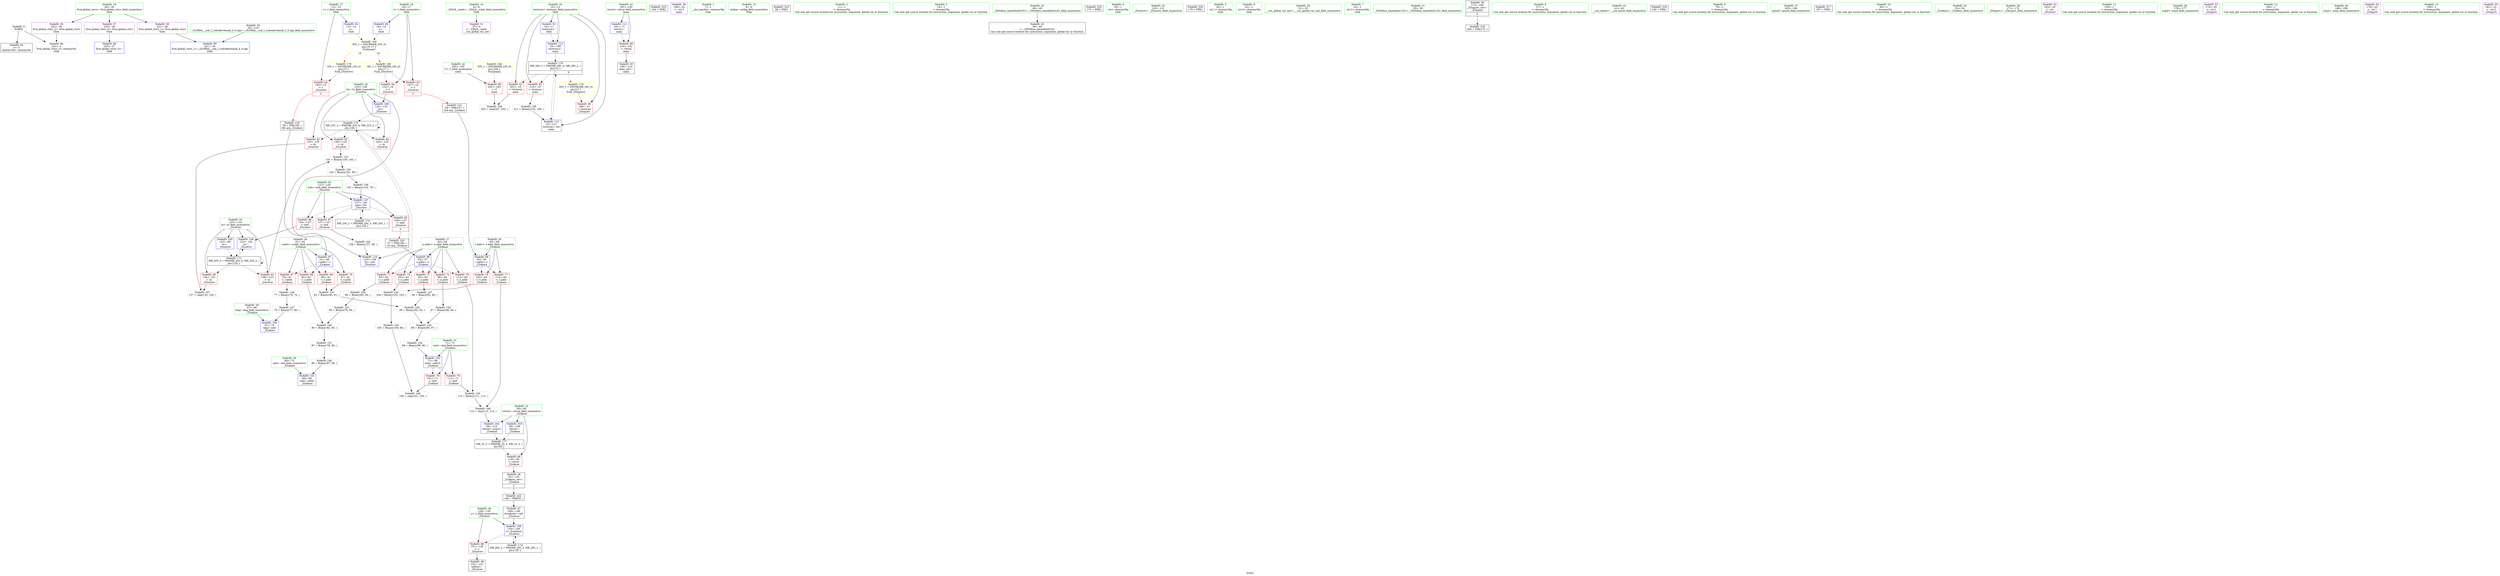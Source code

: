 digraph "SVFG" {
	label="SVFG";

	Node0x5630475f7c10 [shape=record,color=grey,label="{NodeID: 0\nNullPtr}"];
	Node0x5630475f7c10 -> Node0x56304760e3a0[style=solid];
	Node0x5630475f7c10 -> Node0x56304760e770[style=solid];
	Node0x563047620980 [shape=record,color=yellow,style=double,label="{NodeID: 180\n18V_1 = ENCHI(MR_18V_0)\npts\{17 \}\nFun[_Z5solvev]}"];
	Node0x563047620980 -> Node0x5630476104f0[style=dashed];
	Node0x563047620980 -> Node0x5630476105c0[style=dashed];
	Node0x56304760e870 [shape=record,color=blue,label="{NodeID: 97\n61\<--56\nr.addr\<--r\n_Z2okxxx\n}"];
	Node0x56304760e870 -> Node0x563047610760[style=dashed];
	Node0x56304760e870 -> Node0x563047610830[style=dashed];
	Node0x56304760e870 -> Node0x563047610900[style=dashed];
	Node0x56304760e870 -> Node0x5630476109d0[style=dashed];
	Node0x56304760c810 [shape=record,color=green,label="{NodeID: 14\n4\<--6\n_ZStL8__ioinit\<--_ZStL8__ioinit_field_insensitive\nGlob }"];
	Node0x56304760c810 -> Node0x56304760f9d0[style=solid];
	Node0x5630476121a0 [shape=record,color=yellow,style=double,label="{NodeID: 194\n33V_1 = ENCHI(MR_33V_0)\npts\{194 \}\nFun[main]}"];
	Node0x5630476121a0 -> Node0x563047611a10[style=dashed];
	Node0x563047613460 [shape=record,color=blue,label="{NodeID: 111\n191\<--11\nretval\<--\nmain\n}"];
	Node0x563047613460 -> Node0x563047611940[style=dashed];
	Node0x56304760d580 [shape=record,color=green,label="{NodeID: 28\n65\<--66\nt.addr\<--t.addr_field_insensitive\n_Z2okxxx\n}"];
	Node0x56304760d580 -> Node0x563047610eb0[style=solid];
	Node0x56304760d580 -> Node0x563047610f80[style=solid];
	Node0x56304760d580 -> Node0x56304760ea10[style=solid];
	Node0x56304760e1d0 [shape=record,color=green,label="{NodeID: 42\n193\<--194\nT\<--T_field_insensitive\nmain\n}"];
	Node0x56304760e1d0 -> Node0x563047611a10[style=solid];
	Node0x56304762c190 [shape=record,color=black,label="{NodeID: 222\n164 = PHI()\n}"];
	Node0x56304760fde0 [shape=record,color=purple,label="{NodeID: 56\n196\<--24\n\<--.str.3\nmain\n}"];
	Node0x5630476166d0 [shape=record,color=grey,label="{NodeID: 153\n141 = Binary(139, 140, )\n}"];
	Node0x5630476166d0 -> Node0x5630476169d0[style=solid];
	Node0x5630476109d0 [shape=record,color=red,label="{NodeID: 70\n91\<--61\n\<--r.addr\n_Z2okxxx\n}"];
	Node0x5630476109d0 -> Node0x563047616550[style=solid];
	Node0x563047617bd0 [shape=record,color=grey,label="{NodeID: 167\n137 = cmp(135, 136, )\n}"];
	Node0x563047611530 [shape=record,color=red,label="{NodeID: 84\n162\<--125\n\<--hi\n_Z5solvev\n}"];
	Node0x56304760b850 [shape=record,color=green,label="{NodeID: 1\n7\<--1\n__dso_handle\<--dummyObj\nGlob }"];
	Node0x56304760e940 [shape=record,color=blue,label="{NodeID: 98\n63\<--57\nn.addr\<--n\n_Z2okxxx\n}"];
	Node0x56304760e940 -> Node0x563047610aa0[style=dashed];
	Node0x56304760e940 -> Node0x563047610b70[style=dashed];
	Node0x56304760e940 -> Node0x563047610c40[style=dashed];
	Node0x56304760e940 -> Node0x563047610d10[style=dashed];
	Node0x56304760e940 -> Node0x563047610de0[style=dashed];
	Node0x56304760c910 [shape=record,color=green,label="{NodeID: 15\n8\<--9\nmdbg\<--mdbg_field_insensitive\nGlob }"];
	Node0x563047612280 [shape=record,color=yellow,style=double,label="{NodeID: 195\n35V_1 = ENCHI(MR_35V_0)\npts\{15 17 \}\nFun[main]|{<s0>10|<s1>10}}"];
	Node0x563047612280:s0 -> Node0x563047620870[style=dashed,color=red];
	Node0x563047612280:s1 -> Node0x563047620980[style=dashed,color=red];
	Node0x563047613530 [shape=record,color=blue,label="{NodeID: 112\n10\<--199\ntestnum\<--\nmain\n}"];
	Node0x563047613530 -> Node0x56304761d550[style=dashed];
	Node0x56304760d650 [shape=record,color=green,label="{NodeID: 29\n67\<--68\nbeg\<--beg_field_insensitive\n_Z2okxxx\n}"];
	Node0x56304760d650 -> Node0x56304760eae0[style=solid];
	Node0x56304760e2a0 [shape=record,color=green,label="{NodeID: 43\n28\<--216\n_GLOBAL__sub_I_rudradevbasak_0_0.cpp\<--_GLOBAL__sub_I_rudradevbasak_0_0.cpp_field_insensitive\n}"];
	Node0x56304760e2a0 -> Node0x563047611ee0[style=solid];
	Node0x56304762c290 [shape=record,color=black,label="{NodeID: 223\n38 = PHI()\n}"];
	Node0x56304760feb0 [shape=record,color=purple,label="{NodeID: 57\n220\<--26\nllvm.global_ctors_0\<--llvm.global_ctors\nGlob }"];
	Node0x56304760feb0 -> Node0x563047611de0[style=solid];
	Node0x563047616850 [shape=record,color=grey,label="{NodeID: 154\n99 = Binary(98, 80, )\n}"];
	Node0x563047616850 -> Node0x56304760ec80[style=solid];
	Node0x563047610aa0 [shape=record,color=red,label="{NodeID: 71\n83\<--63\n\<--n.addr\n_Z2okxxx\n}"];
	Node0x563047610aa0 -> Node0x563047616e50[style=solid];
	Node0x563047617d50 [shape=record,color=grey,label="{NodeID: 168\n203 = cmp(201, 202, )\n}"];
	Node0x563047611600 [shape=record,color=red,label="{NodeID: 85\n146\<--127\n\<--mid\n_Z5solvev\n|{<s0>3}}"];
	Node0x563047611600:s0 -> Node0x56304762bbb0[style=solid,color=red];
	Node0x56304760b8e0 [shape=record,color=green,label="{NodeID: 2\n11\<--1\n\<--dummyObj\nCan only get source location for instruction, argument, global var or function.}"];
	Node0x56304760ea10 [shape=record,color=blue,label="{NodeID: 99\n65\<--58\nt.addr\<--t\n_Z2okxxx\n}"];
	Node0x56304760ea10 -> Node0x563047610eb0[style=dashed];
	Node0x56304760ea10 -> Node0x563047610f80[style=dashed];
	Node0x56304760ca10 [shape=record,color=green,label="{NodeID: 16\n10\<--12\ntestnum\<--testnum_field_insensitive\nGlob }"];
	Node0x56304760ca10 -> Node0x5630476101b0[style=solid];
	Node0x56304760ca10 -> Node0x563047610280[style=solid];
	Node0x56304760ca10 -> Node0x563047610350[style=solid];
	Node0x56304760ca10 -> Node0x563047611ae0[style=solid];
	Node0x56304760ca10 -> Node0x563047613530[style=solid];
	Node0x56304760ca10 -> Node0x563047613600[style=solid];
	Node0x563047613600 [shape=record,color=blue,label="{NodeID: 113\n10\<--211\ntestnum\<--inc\nmain\n}"];
	Node0x563047613600 -> Node0x56304761d550[style=dashed];
	Node0x56304760d720 [shape=record,color=green,label="{NodeID: 30\n69\<--70\nend\<--end_field_insensitive\n_Z2okxxx\n}"];
	Node0x56304760d720 -> Node0x56304760ebb0[style=solid];
	Node0x56304760e3a0 [shape=record,color=black,label="{NodeID: 44\n2\<--3\ndummyVal\<--dummyVal\n}"];
	Node0x56304762c390 [shape=record,color=black,label="{NodeID: 224\n148 = PHI(55, )\n}"];
	Node0x56304762c390 -> Node0x56304760e670[style=solid];
	Node0x56304760ffb0 [shape=record,color=purple,label="{NodeID: 58\n221\<--26\nllvm.global_ctors_1\<--llvm.global_ctors\nGlob }"];
	Node0x56304760ffb0 -> Node0x563047611ee0[style=solid];
	Node0x5630476169d0 [shape=record,color=grey,label="{NodeID: 155\n142 = Binary(141, 80, )\n}"];
	Node0x5630476169d0 -> Node0x563047616b50[style=solid];
	Node0x563047610b70 [shape=record,color=red,label="{NodeID: 72\n93\<--63\n\<--n.addr\n_Z2okxxx\n}"];
	Node0x563047610b70 -> Node0x563047615dd0[style=solid];
	Node0x563047617ed0 [shape=record,color=grey,label="{NodeID: 169\n106 = cmp(101, 105, )\n}"];
	Node0x5630476116d0 [shape=record,color=red,label="{NodeID: 86\n154\<--127\n\<--mid\n_Z5solvev\n}"];
	Node0x5630476116d0 -> Node0x5630476132c0[style=solid];
	Node0x56304760b970 [shape=record,color=green,label="{NodeID: 3\n14\<--1\n\<--dummyObj\nCan only get source location for instruction, argument, global var or function.}"];
	Node0x56304760eae0 [shape=record,color=blue,label="{NodeID: 100\n67\<--79\nbeg\<--add\n_Z2okxxx\n}"];
	Node0x56304760cb10 [shape=record,color=green,label="{NodeID: 17\n13\<--15\nr\<--r_field_insensitive\nGlob }"];
	Node0x56304760cb10 -> Node0x563047610420[style=solid];
	Node0x56304760cb10 -> Node0x563047611be0[style=solid];
	Node0x56304760d7f0 [shape=record,color=green,label="{NodeID: 31\n71\<--72\nmid\<--mid_field_insensitive\n_Z2okxxx\n}"];
	Node0x56304760d7f0 -> Node0x563047611050[style=solid];
	Node0x56304760d7f0 -> Node0x563047611120[style=solid];
	Node0x56304760d7f0 -> Node0x56304760ec80[style=solid];
	Node0x56304760e4a0 [shape=record,color=black,label="{NodeID: 45\n39\<--40\n\<--_ZNSt8ios_base4InitD1Ev\nCan only get source location for instruction, argument, global var or function.}"];
	Node0x56304762c5c0 [shape=record,color=black,label="{NodeID: 225\n175 = PHI()\n}"];
	Node0x5630476100b0 [shape=record,color=purple,label="{NodeID: 59\n222\<--26\nllvm.global_ctors_2\<--llvm.global_ctors\nGlob }"];
	Node0x5630476100b0 -> Node0x56304760e770[style=solid];
	Node0x563047616b50 [shape=record,color=grey,label="{NodeID: 156\n143 = Binary(142, 78, )\n}"];
	Node0x563047616b50 -> Node0x563047613120[style=solid];
	Node0x563047610c40 [shape=record,color=red,label="{NodeID: 73\n96\<--63\n\<--n.addr\n_Z2okxxx\n}"];
	Node0x563047610c40 -> Node0x563047616250[style=solid];
	Node0x56304761d550 [shape=record,color=black,label="{NodeID: 170\nMR_28V_3 = PHI(MR_28V_4, MR_28V_2, )\npts\{12 \}\n|{|<s3>9}}"];
	Node0x56304761d550 -> Node0x563047610280[style=dashed];
	Node0x56304761d550 -> Node0x563047610350[style=dashed];
	Node0x56304761d550 -> Node0x563047613600[style=dashed];
	Node0x56304761d550:s3 -> Node0x56304761fd50[style=dashed,color=red];
	Node0x5630476117a0 [shape=record,color=red,label="{NodeID: 87\n157\<--127\n\<--mid\n_Z5solvev\n}"];
	Node0x5630476117a0 -> Node0x563047617750[style=solid];
	Node0x56304760ba00 [shape=record,color=green,label="{NodeID: 4\n18\<--1\n.str\<--dummyObj\nGlob }"];
	Node0x56304760ebb0 [shape=record,color=blue,label="{NodeID: 101\n69\<--88\nend\<--add4\n_Z2okxxx\n}"];
	Node0x56304760cc10 [shape=record,color=green,label="{NodeID: 18\n16\<--17\nt\<--t_field_insensitive\nGlob }"];
	Node0x56304760cc10 -> Node0x5630476104f0[style=solid];
	Node0x56304760cc10 -> Node0x5630476105c0[style=solid];
	Node0x56304760cc10 -> Node0x563047611ce0[style=solid];
	Node0x56304760d8c0 [shape=record,color=green,label="{NodeID: 32\n120\<--121\n_Z5solvev\<--_Z5solvev_field_insensitive\n}"];
	Node0x56304760e5a0 [shape=record,color=black,label="{NodeID: 46\n55\<--118\n_Z2okxxx_ret\<--\n_Z2okxxx\n|{<s0>3}}"];
	Node0x56304760e5a0:s0 -> Node0x56304762c390[style=solid,color=blue];
	Node0x56304762c690 [shape=record,color=black,label="{NodeID: 226\n179 = PHI()\n}"];
	Node0x5630476101b0 [shape=record,color=red,label="{NodeID: 60\n180\<--10\n\<--testnum\n_Z5inputv\n}"];
	Node0x563047616cd0 [shape=record,color=grey,label="{NodeID: 157\n79 = Binary(77, 80, )\n}"];
	Node0x563047616cd0 -> Node0x56304760eae0[style=solid];
	Node0x563047610d10 [shape=record,color=red,label="{NodeID: 74\n103\<--63\n\<--n.addr\n_Z2okxxx\n}"];
	Node0x563047610d10 -> Node0x563047617450[style=solid];
	Node0x56304761da50 [shape=record,color=black,label="{NodeID: 171\nMR_20V_3 = PHI(MR_20V_5, MR_20V_2, )\npts\{124 \}\n}"];
	Node0x56304761da50 -> Node0x5630476111f0[style=dashed];
	Node0x56304761da50 -> Node0x5630476112c0[style=dashed];
	Node0x56304761da50 -> Node0x5630476132c0[style=dashed];
	Node0x56304761da50 -> Node0x56304761da50[style=dashed];
	Node0x563047611870 [shape=record,color=red,label="{NodeID: 88\n151\<--129\n\<--z\n_Z5solvev\n}"];
	Node0x563047611870 -> Node0x56304760f760[style=solid];
	Node0x56304760ba90 [shape=record,color=green,label="{NodeID: 5\n20\<--1\n.str.1\<--dummyObj\nGlob }"];
	Node0x56304760ec80 [shape=record,color=blue,label="{NodeID: 102\n71\<--99\nmid\<--add10\n_Z2okxxx\n}"];
	Node0x56304760ec80 -> Node0x563047611050[style=dashed];
	Node0x56304760ec80 -> Node0x563047611120[style=dashed];
	Node0x56304760cd10 [shape=record,color=green,label="{NodeID: 19\n26\<--30\nllvm.global_ctors\<--llvm.global_ctors_field_insensitive\nGlob }"];
	Node0x56304760cd10 -> Node0x56304760feb0[style=solid];
	Node0x56304760cd10 -> Node0x56304760ffb0[style=solid];
	Node0x56304760cd10 -> Node0x5630476100b0[style=solid];
	Node0x56304760d9c0 [shape=record,color=green,label="{NodeID: 33\n123\<--124\nlo\<--lo_field_insensitive\n_Z5solvev\n}"];
	Node0x56304760d9c0 -> Node0x5630476111f0[style=solid];
	Node0x56304760d9c0 -> Node0x5630476112c0[style=solid];
	Node0x56304760d9c0 -> Node0x563047612fc0[style=solid];
	Node0x56304760d9c0 -> Node0x5630476132c0[style=solid];
	Node0x56304760e670 [shape=record,color=black,label="{NodeID: 47\n149\<--148\nfrombool\<--call\n_Z5solvev\n}"];
	Node0x56304760e670 -> Node0x5630476131f0[style=solid];
	Node0x563047610280 [shape=record,color=red,label="{NodeID: 61\n201\<--10\n\<--testnum\nmain\n}"];
	Node0x563047610280 -> Node0x563047617d50[style=solid];
	Node0x563047616e50 [shape=record,color=grey,label="{NodeID: 158\n84 = Binary(83, 80, )\n}"];
	Node0x563047616e50 -> Node0x5630476172d0[style=solid];
	Node0x563047610de0 [shape=record,color=red,label="{NodeID: 75\n112\<--63\n\<--n.addr\n_Z2okxxx\n}"];
	Node0x563047610de0 -> Node0x56304760f680[style=solid];
	Node0x56304761df50 [shape=record,color=black,label="{NodeID: 172\nMR_22V_3 = PHI(MR_22V_4, MR_22V_2, )\npts\{126 \}\n}"];
	Node0x56304761df50 -> Node0x563047611390[style=dashed];
	Node0x56304761df50 -> Node0x563047611460[style=dashed];
	Node0x56304761df50 -> Node0x563047611530[style=dashed];
	Node0x56304761df50 -> Node0x563047613390[style=dashed];
	Node0x56304761df50 -> Node0x56304761df50[style=dashed];
	Node0x563047611940 [shape=record,color=red,label="{NodeID: 89\n214\<--191\n\<--retval\nmain\n}"];
	Node0x563047611940 -> Node0x56304760f900[style=solid];
	Node0x56304760c320 [shape=record,color=green,label="{NodeID: 6\n22\<--1\n.str.2\<--dummyObj\nGlob }"];
	Node0x56304760ed50 [shape=record,color=blue,label="{NodeID: 103\n59\<--109\nretval\<--\n_Z2okxxx\n}"];
	Node0x56304760ed50 -> Node0x56304761f850[style=dashed];
	Node0x56304760ce10 [shape=record,color=green,label="{NodeID: 20\n31\<--32\n__cxx_global_var_init\<--__cxx_global_var_init_field_insensitive\n}"];
	Node0x56304760da90 [shape=record,color=green,label="{NodeID: 34\n125\<--126\nhi\<--hi_field_insensitive\n_Z5solvev\n}"];
	Node0x56304760da90 -> Node0x563047611390[style=solid];
	Node0x56304760da90 -> Node0x563047611460[style=solid];
	Node0x56304760da90 -> Node0x563047611530[style=solid];
	Node0x56304760da90 -> Node0x563047613050[style=solid];
	Node0x56304760da90 -> Node0x563047613390[style=solid];
	Node0x56304760f760 [shape=record,color=black,label="{NodeID: 48\n152\<--151\ntobool\<--\n_Z5solvev\n}"];
	Node0x56304760f680 [shape=record,color=grey,label="{NodeID: 145\n113 = Binary(111, 112, )\n}"];
	Node0x56304760f680 -> Node0x563047617a50[style=solid];
	Node0x563047610350 [shape=record,color=red,label="{NodeID: 62\n210\<--10\n\<--testnum\nmain\n}"];
	Node0x563047610350 -> Node0x563047616fd0[style=solid];
	Node0x563047616fd0 [shape=record,color=grey,label="{NodeID: 159\n211 = Binary(210, 199, )\n}"];
	Node0x563047616fd0 -> Node0x563047613600[style=solid];
	Node0x563047610eb0 [shape=record,color=red,label="{NodeID: 76\n102\<--65\n\<--t.addr\n_Z2okxxx\n}"];
	Node0x563047610eb0 -> Node0x563047617450[style=solid];
	Node0x56304761e450 [shape=record,color=black,label="{NodeID: 173\nMR_24V_2 = PHI(MR_24V_3, MR_24V_1, )\npts\{128 \}\n}"];
	Node0x56304761e450 -> Node0x563047613120[style=dashed];
	Node0x563047611a10 [shape=record,color=red,label="{NodeID: 90\n202\<--193\n\<--T\nmain\n}"];
	Node0x563047611a10 -> Node0x563047617d50[style=solid];
	Node0x56304760c3b0 [shape=record,color=green,label="{NodeID: 7\n24\<--1\n.str.3\<--dummyObj\nGlob }"];
	Node0x56304760ee20 [shape=record,color=blue,label="{NodeID: 104\n59\<--115\nretval\<--cmp13\n_Z2okxxx\n}"];
	Node0x56304760ee20 -> Node0x56304761f850[style=dashed];
	Node0x56304760cf10 [shape=record,color=green,label="{NodeID: 21\n35\<--36\n_ZNSt8ios_base4InitC1Ev\<--_ZNSt8ios_base4InitC1Ev_field_insensitive\n}"];
	Node0x56304760db60 [shape=record,color=green,label="{NodeID: 35\n127\<--128\nmid\<--mid_field_insensitive\n_Z5solvev\n}"];
	Node0x56304760db60 -> Node0x563047611600[style=solid];
	Node0x56304760db60 -> Node0x5630476116d0[style=solid];
	Node0x56304760db60 -> Node0x5630476117a0[style=solid];
	Node0x56304760db60 -> Node0x563047613120[style=solid];
	Node0x56304760f830 [shape=record,color=black,label="{NodeID: 49\n173\<--184\n_Z5inputv_ret\<--\n_Z5inputv\n|{<s0>9}}"];
	Node0x56304760f830:s0 -> Node0x56304762b260[style=solid,color=blue];
	Node0x563047615c50 [shape=record,color=grey,label="{NodeID: 146\n88 = Binary(87, 80, )\n}"];
	Node0x563047615c50 -> Node0x56304760ebb0[style=solid];
	Node0x563047610420 [shape=record,color=red,label="{NodeID: 63\n145\<--13\n\<--r\n_Z5solvev\n|{<s0>3}}"];
	Node0x563047610420:s0 -> Node0x56304762b3c0[style=solid,color=red];
	Node0x563047617150 [shape=record,color=grey,label="{NodeID: 160\n86 = Binary(82, 85, )\n}"];
	Node0x563047617150 -> Node0x5630476163d0[style=solid];
	Node0x563047610f80 [shape=record,color=red,label="{NodeID: 77\n114\<--65\n\<--t.addr\n_Z2okxxx\n}"];
	Node0x563047610f80 -> Node0x563047617a50[style=solid];
	Node0x56304761e950 [shape=record,color=black,label="{NodeID: 174\nMR_26V_2 = PHI(MR_26V_3, MR_26V_1, )\npts\{130 \}\n}"];
	Node0x56304761e950 -> Node0x5630476131f0[style=dashed];
	Node0x563047611ae0 [shape=record,color=blue,label="{NodeID: 91\n10\<--11\ntestnum\<--\nGlob }"];
	Node0x563047611ae0 -> Node0x563047613530[style=dashed];
	Node0x56304760c440 [shape=record,color=green,label="{NodeID: 8\n27\<--1\n\<--dummyObj\nCan only get source location for instruction, argument, global var or function.}"];
	Node0x563047612fc0 [shape=record,color=blue,label="{NodeID: 105\n123\<--80\nlo\<--\n_Z5solvev\n}"];
	Node0x563047612fc0 -> Node0x56304761da50[style=dashed];
	Node0x56304760d010 [shape=record,color=green,label="{NodeID: 22\n41\<--42\n__cxa_atexit\<--__cxa_atexit_field_insensitive\n}"];
	Node0x56304760dc30 [shape=record,color=green,label="{NodeID: 36\n129\<--130\nz\<--z_field_insensitive\n_Z5solvev\n}"];
	Node0x56304760dc30 -> Node0x563047611870[style=solid];
	Node0x56304760dc30 -> Node0x5630476131f0[style=solid];
	Node0x563047412870 [shape=record,color=black,label="{NodeID: 216\n182 = PHI()\n}"];
	Node0x56304760f900 [shape=record,color=black,label="{NodeID: 50\n190\<--214\nmain_ret\<--\nmain\n}"];
	Node0x563047615dd0 [shape=record,color=grey,label="{NodeID: 147\n94 = Binary(93, 80, )\n}"];
	Node0x563047615dd0 -> Node0x5630476178d0[style=solid];
	Node0x5630476104f0 [shape=record,color=red,label="{NodeID: 64\n132\<--16\n\<--t\n_Z5solvev\n}"];
	Node0x5630476104f0 -> Node0x563047613050[style=solid];
	Node0x5630476172d0 [shape=record,color=grey,label="{NodeID: 161\n85 = Binary(78, 84, )\n}"];
	Node0x5630476172d0 -> Node0x563047617150[style=solid];
	Node0x563047611050 [shape=record,color=red,label="{NodeID: 78\n101\<--71\n\<--mid\n_Z2okxxx\n}"];
	Node0x563047611050 -> Node0x563047617ed0[style=solid];
	Node0x563047611be0 [shape=record,color=blue,label="{NodeID: 92\n13\<--14\nr\<--\nGlob }"];
	Node0x563047611be0 -> Node0x563047612280[style=dashed];
	Node0x56304760c4d0 [shape=record,color=green,label="{NodeID: 9\n78\<--1\n\<--dummyObj\nCan only get source location for instruction, argument, global var or function.}"];
	Node0x563047613050 [shape=record,color=blue,label="{NodeID: 106\n125\<--132\nhi\<--\n_Z5solvev\n}"];
	Node0x563047613050 -> Node0x56304761df50[style=dashed];
	Node0x56304760d110 [shape=record,color=green,label="{NodeID: 23\n40\<--46\n_ZNSt8ios_base4InitD1Ev\<--_ZNSt8ios_base4InitD1Ev_field_insensitive\n}"];
	Node0x56304760d110 -> Node0x56304760e4a0[style=solid];
	Node0x56304760dd00 [shape=record,color=green,label="{NodeID: 37\n165\<--166\nprintf\<--printf_field_insensitive\n}"];
	Node0x56304762b160 [shape=record,color=black,label="{NodeID: 217\n197 = PHI()\n}"];
	Node0x56304760f9d0 [shape=record,color=purple,label="{NodeID: 51\n37\<--4\n\<--_ZStL8__ioinit\n__cxx_global_var_init\n}"];
	Node0x563047615f50 [shape=record,color=grey,label="{NodeID: 148\n77 = Binary(78, 76, )\n}"];
	Node0x563047615f50 -> Node0x563047616cd0[style=solid];
	Node0x5630476105c0 [shape=record,color=red,label="{NodeID: 65\n147\<--16\n\<--t\n_Z5solvev\n|{<s0>3}}"];
	Node0x5630476105c0:s0 -> Node0x56304762bcf0[style=solid,color=red];
	Node0x563047617450 [shape=record,color=grey,label="{NodeID: 162\n104 = Binary(102, 103, )\n}"];
	Node0x563047617450 -> Node0x5630476175d0[style=solid];
	Node0x563047611120 [shape=record,color=red,label="{NodeID: 79\n111\<--71\n\<--mid\n_Z2okxxx\n}"];
	Node0x563047611120 -> Node0x56304760f680[style=solid];
	Node0x563047611ce0 [shape=record,color=blue,label="{NodeID: 93\n16\<--14\nt\<--\nGlob }"];
	Node0x563047611ce0 -> Node0x563047612280[style=dashed];
	Node0x56304760c560 [shape=record,color=green,label="{NodeID: 10\n80\<--1\n\<--dummyObj\nCan only get source location for instruction, argument, global var or function.}"];
	Node0x563047613120 [shape=record,color=blue,label="{NodeID: 107\n127\<--143\nmid\<--div\n_Z5solvev\n}"];
	Node0x563047613120 -> Node0x563047611600[style=dashed];
	Node0x563047613120 -> Node0x5630476116d0[style=dashed];
	Node0x563047613120 -> Node0x5630476117a0[style=dashed];
	Node0x563047613120 -> Node0x56304761e450[style=dashed];
	Node0x56304760d210 [shape=record,color=green,label="{NodeID: 24\n53\<--54\n_Z2okxxx\<--_Z2okxxx_field_insensitive\n}"];
	Node0x56304760de00 [shape=record,color=green,label="{NodeID: 38\n171\<--172\n_Z5inputv\<--_Z5inputv_field_insensitive\n}"];
	Node0x56304762b260 [shape=record,color=black,label="{NodeID: 218\n205 = PHI(173, )\n}"];
	Node0x56304760faa0 [shape=record,color=purple,label="{NodeID: 52\n163\<--18\n\<--.str\n_Z5solvev\n}"];
	Node0x5630476160d0 [shape=record,color=grey,label="{NodeID: 149\n98 = Binary(95, 97, )\n}"];
	Node0x5630476160d0 -> Node0x563047616850[style=solid];
	Node0x563047610690 [shape=record,color=red,label="{NodeID: 66\n118\<--59\n\<--retval\n_Z2okxxx\n}"];
	Node0x563047610690 -> Node0x56304760e5a0[style=solid];
	Node0x5630476175d0 [shape=record,color=grey,label="{NodeID: 163\n105 = Binary(104, 80, )\n}"];
	Node0x5630476175d0 -> Node0x563047617ed0[style=solid];
	Node0x5630476111f0 [shape=record,color=red,label="{NodeID: 80\n136\<--123\n\<--lo\n_Z5solvev\n}"];
	Node0x5630476111f0 -> Node0x563047617bd0[style=solid];
	Node0x56304761f850 [shape=record,color=black,label="{NodeID: 177\nMR_2V_3 = PHI(MR_2V_4, MR_2V_2, )\npts\{60 \}\n}"];
	Node0x56304761f850 -> Node0x563047610690[style=dashed];
	Node0x563047611de0 [shape=record,color=blue,label="{NodeID: 94\n220\<--27\nllvm.global_ctors_0\<--\nGlob }"];
	Node0x56304760c5f0 [shape=record,color=green,label="{NodeID: 11\n109\<--1\n\<--dummyObj\nCan only get source location for instruction, argument, global var or function.}"];
	Node0x5630476131f0 [shape=record,color=blue,label="{NodeID: 108\n129\<--149\nz\<--frombool\n_Z5solvev\n}"];
	Node0x5630476131f0 -> Node0x563047611870[style=dashed];
	Node0x5630476131f0 -> Node0x56304761e950[style=dashed];
	Node0x56304760d310 [shape=record,color=green,label="{NodeID: 25\n59\<--60\nretval\<--retval_field_insensitive\n_Z2okxxx\n}"];
	Node0x56304760d310 -> Node0x563047610690[style=solid];
	Node0x56304760d310 -> Node0x56304760ed50[style=solid];
	Node0x56304760d310 -> Node0x56304760ee20[style=solid];
	Node0x56304760df00 [shape=record,color=green,label="{NodeID: 39\n176\<--177\nscanf\<--scanf_field_insensitive\n}"];
	Node0x56304762b3c0 [shape=record,color=black,label="{NodeID: 219\n56 = PHI(145, )\n0th arg _Z2okxxx }"];
	Node0x56304762b3c0 -> Node0x56304760e870[style=solid];
	Node0x56304760fb70 [shape=record,color=purple,label="{NodeID: 53\n174\<--20\n\<--.str.1\n_Z5inputv\n}"];
	Node0x563047616250 [shape=record,color=grey,label="{NodeID: 150\n97 = Binary(96, 80, )\n}"];
	Node0x563047616250 -> Node0x5630476160d0[style=solid];
	Node0x563047610760 [shape=record,color=red,label="{NodeID: 67\n76\<--61\n\<--r.addr\n_Z2okxxx\n}"];
	Node0x563047610760 -> Node0x563047615f50[style=solid];
	Node0x563047617750 [shape=record,color=grey,label="{NodeID: 164\n158 = Binary(157, 80, )\n}"];
	Node0x563047617750 -> Node0x563047613390[style=solid];
	Node0x5630476112c0 [shape=record,color=red,label="{NodeID: 81\n139\<--123\n\<--lo\n_Z5solvev\n}"];
	Node0x5630476112c0 -> Node0x5630476166d0[style=solid];
	Node0x56304761fd50 [shape=record,color=yellow,style=double,label="{NodeID: 178\n28V_1 = ENCHI(MR_28V_0)\npts\{12 \}\nFun[_Z5inputv]}"];
	Node0x56304761fd50 -> Node0x5630476101b0[style=dashed];
	Node0x563047611ee0 [shape=record,color=blue,label="{NodeID: 95\n221\<--28\nllvm.global_ctors_1\<--_GLOBAL__sub_I_rudradevbasak_0_0.cpp\nGlob }"];
	Node0x56304760c680 [shape=record,color=green,label="{NodeID: 12\n184\<--1\n\<--dummyObj\nCan only get source location for instruction, argument, global var or function.}"];
	Node0x5630476132c0 [shape=record,color=blue,label="{NodeID: 109\n123\<--154\nlo\<--\n_Z5solvev\n}"];
	Node0x5630476132c0 -> Node0x56304761da50[style=dashed];
	Node0x56304760d3e0 [shape=record,color=green,label="{NodeID: 26\n61\<--62\nr.addr\<--r.addr_field_insensitive\n_Z2okxxx\n}"];
	Node0x56304760d3e0 -> Node0x563047610760[style=solid];
	Node0x56304760d3e0 -> Node0x563047610830[style=solid];
	Node0x56304760d3e0 -> Node0x563047610900[style=solid];
	Node0x56304760d3e0 -> Node0x5630476109d0[style=solid];
	Node0x56304760d3e0 -> Node0x56304760e870[style=solid];
	Node0x56304760e000 [shape=record,color=green,label="{NodeID: 40\n188\<--189\nmain\<--main_field_insensitive\n}"];
	Node0x56304762bbb0 [shape=record,color=black,label="{NodeID: 220\n57 = PHI(146, )\n1st arg _Z2okxxx }"];
	Node0x56304762bbb0 -> Node0x56304760e940[style=solid];
	Node0x56304760fc40 [shape=record,color=purple,label="{NodeID: 54\n178\<--20\n\<--.str.1\n_Z5inputv\n}"];
	Node0x5630476163d0 [shape=record,color=grey,label="{NodeID: 151\n87 = Binary(78, 86, )\n}"];
	Node0x5630476163d0 -> Node0x563047615c50[style=solid];
	Node0x563047610830 [shape=record,color=red,label="{NodeID: 68\n82\<--61\n\<--r.addr\n_Z2okxxx\n}"];
	Node0x563047610830 -> Node0x563047617150[style=solid];
	Node0x5630476178d0 [shape=record,color=grey,label="{NodeID: 165\n95 = Binary(92, 94, )\n}"];
	Node0x5630476178d0 -> Node0x5630476160d0[style=solid];
	Node0x563047611390 [shape=record,color=red,label="{NodeID: 82\n135\<--125\n\<--hi\n_Z5solvev\n}"];
	Node0x563047611390 -> Node0x563047617bd0[style=solid];
	Node0x563047620870 [shape=record,color=yellow,style=double,label="{NodeID: 179\n16V_1 = ENCHI(MR_16V_0)\npts\{15 \}\nFun[_Z5solvev]}"];
	Node0x563047620870 -> Node0x563047610420[style=dashed];
	Node0x56304760e770 [shape=record,color=blue, style = dotted,label="{NodeID: 96\n222\<--3\nllvm.global_ctors_2\<--dummyVal\nGlob }"];
	Node0x56304760c710 [shape=record,color=green,label="{NodeID: 13\n199\<--1\n\<--dummyObj\nCan only get source location for instruction, argument, global var or function.}"];
	Node0x563047613390 [shape=record,color=blue,label="{NodeID: 110\n125\<--158\nhi\<--sub\n_Z5solvev\n}"];
	Node0x563047613390 -> Node0x56304761df50[style=dashed];
	Node0x56304760d4b0 [shape=record,color=green,label="{NodeID: 27\n63\<--64\nn.addr\<--n.addr_field_insensitive\n_Z2okxxx\n}"];
	Node0x56304760d4b0 -> Node0x563047610aa0[style=solid];
	Node0x56304760d4b0 -> Node0x563047610b70[style=solid];
	Node0x56304760d4b0 -> Node0x563047610c40[style=solid];
	Node0x56304760d4b0 -> Node0x563047610d10[style=solid];
	Node0x56304760d4b0 -> Node0x563047610de0[style=solid];
	Node0x56304760d4b0 -> Node0x56304760e940[style=solid];
	Node0x56304760e100 [shape=record,color=green,label="{NodeID: 41\n191\<--192\nretval\<--retval_field_insensitive\nmain\n}"];
	Node0x56304760e100 -> Node0x563047611940[style=solid];
	Node0x56304760e100 -> Node0x563047613460[style=solid];
	Node0x56304762bcf0 [shape=record,color=black,label="{NodeID: 221\n58 = PHI(147, )\n2nd arg _Z2okxxx }"];
	Node0x56304762bcf0 -> Node0x56304760ea10[style=solid];
	Node0x56304760fd10 [shape=record,color=purple,label="{NodeID: 55\n181\<--22\n\<--.str.2\n_Z5inputv\n}"];
	Node0x563047616550 [shape=record,color=grey,label="{NodeID: 152\n92 = Binary(90, 91, )\n}"];
	Node0x563047616550 -> Node0x5630476178d0[style=solid];
	Node0x563047610900 [shape=record,color=red,label="{NodeID: 69\n90\<--61\n\<--r.addr\n_Z2okxxx\n}"];
	Node0x563047610900 -> Node0x563047616550[style=solid];
	Node0x563047617a50 [shape=record,color=grey,label="{NodeID: 166\n115 = cmp(113, 114, )\n}"];
	Node0x563047617a50 -> Node0x56304760ee20[style=solid];
	Node0x563047611460 [shape=record,color=red,label="{NodeID: 83\n140\<--125\n\<--hi\n_Z5solvev\n}"];
	Node0x563047611460 -> Node0x5630476166d0[style=solid];
}
